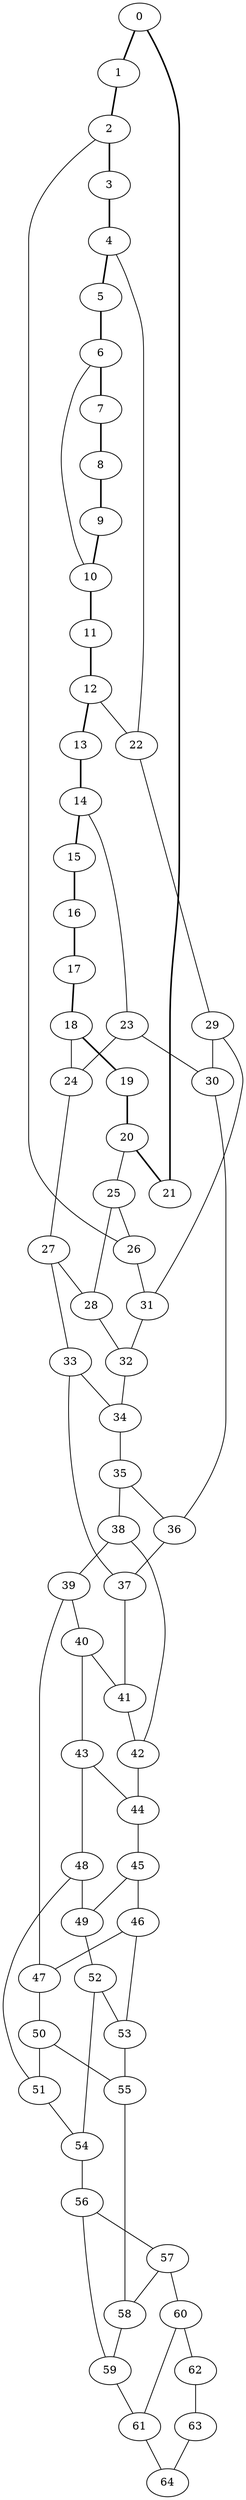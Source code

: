 graph G {
0 [ pos = " 8.06,0.00!" ];
0 -- 1[style=bold];
0 -- 21[style=bold];
1 [ pos = " 7.74,2.27!" ];
1 -- 2[style=bold];
2 [ pos = " 6.78,4.36!" ];
2 -- 3[style=bold];
2 -- 26;
3 [ pos = " 5.28,6.09!" ];
3 -- 4[style=bold];
4 [ pos = " 3.35,7.33!" ];
4 -- 5[style=bold];
4 -- 22;
5 [ pos = " 1.15,7.98!" ];
5 -- 6[style=bold];
6 [ pos = " -1.15,7.98!" ];
6 -- 7[style=bold];
6 -- 10;
7 [ pos = " -3.35,7.33!" ];
7 -- 8[style=bold];
8 [ pos = " -5.28,6.09!" ];
8 -- 9[style=bold];
9 [ pos = " -6.78,4.36!" ];
9 -- 10[style=bold];
10 [ pos = " -7.74,2.27!" ];
10 -- 11[style=bold];
11 [ pos = " -8.06,0.00!" ];
11 -- 12[style=bold];
12 [ pos = " -7.74,-2.27!" ];
12 -- 13[style=bold];
12 -- 22;
13 [ pos = " -6.78,-4.36!" ];
13 -- 14[style=bold];
14 [ pos = " -5.28,-6.09!" ];
14 -- 15[style=bold];
14 -- 23;
15 [ pos = " -3.35,-7.33!" ];
15 -- 16[style=bold];
16 [ pos = " -1.15,-7.98!" ];
16 -- 17[style=bold];
17 [ pos = " 1.15,-7.98!" ];
17 -- 18[style=bold];
18 [ pos = " 3.35,-7.33!" ];
18 -- 19[style=bold];
18 -- 24;
19 [ pos = " 5.28,-6.09!" ];
19 -- 20[style=bold];
20 [ pos = " 6.78,-4.36!" ];
20 -- 21[style=bold];
20 -- 25;
21 [ pos = " 7.74,-2.27!" ];
22 -- 29;
23 -- 24;
23 -- 30;
24 -- 27;
25 -- 26;
25 -- 28;
26 -- 31;
27 -- 28;
27 -- 33;
28 -- 32;
29 -- 30;
29 -- 31;
30 -- 36;
31 -- 32;
32 -- 34;
33 -- 34;
33 -- 37;
34 -- 35;
35 -- 36;
35 -- 38;
36 -- 37;
37 -- 41;
38 -- 39;
38 -- 42;
39 -- 40;
39 -- 47;
40 -- 41;
40 -- 43;
41 -- 42;
42 -- 44;
43 -- 44;
43 -- 48;
44 -- 45;
45 -- 46;
45 -- 49;
46 -- 47;
46 -- 53;
47 -- 50;
48 -- 49;
48 -- 51;
49 -- 52;
50 -- 51;
50 -- 55;
51 -- 54;
52 -- 53;
52 -- 54;
53 -- 55;
54 -- 56;
55 -- 58;
56 -- 57;
56 -- 59;
57 -- 58;
57 -- 60;
58 -- 59;
59 -- 61;
60 -- 61;
60 -- 62;
61 -- 64;
62 -- 63;
63 -- 64;
}
